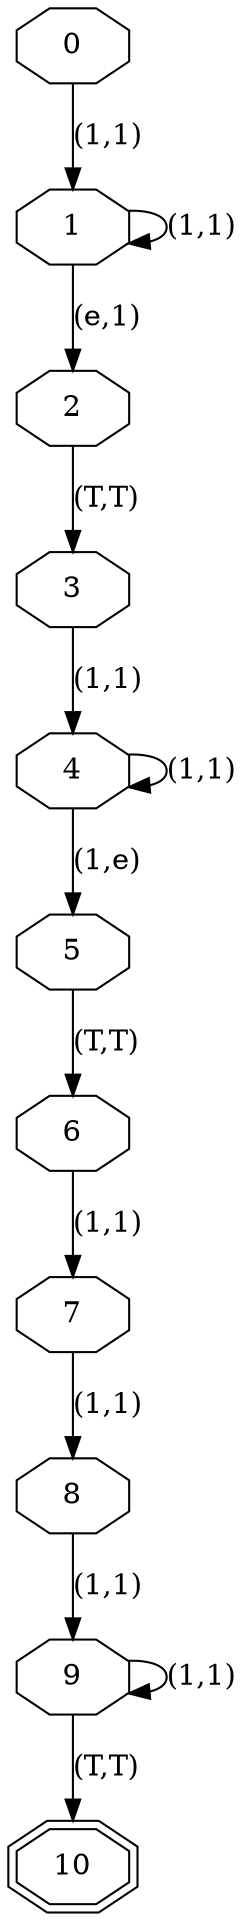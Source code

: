digraph g
{
9 [shape=octagon label="9"]
10 [shape=doubleoctagon label="10"]
9 -> 10 [label="(T,T)"]
9 [shape=doubleoctagon label="9"]
9 [shape=octagon label="9"]
9 -> 9 [label="(1,1)"]
7 [shape=octagon label="7"]
8 [shape=octagon label="8"]
7 -> 8 [label="(1,1)"]
6 [shape=octagon label="6"]
7 [shape=octagon label="7"]
6 -> 7 [label="(1,1)"]
5 [shape=octagon label="5"]
6 [shape=octagon label="6"]
5 -> 6 [label="(T,T)"]
4 [shape=octagon label="4"]
4 [shape=octagon label="4"]
4 -> 4 [label="(1,1)"]
4 [shape=octagon label="4"]
5 [shape=octagon label="5"]
4 -> 5 [label="(1,e)"]
3 [shape=octagon label="3"]
4 [shape=octagon label="4"]
3 -> 4 [label="(1,1)"]
2 [shape=octagon label="2"]
3 [shape=octagon label="3"]
2 -> 3 [label="(T,T)"]
1 [shape=octagon label="1"]
1 [shape=octagon label="1"]
1 -> 1 [label="(1,1)"]
8 [shape=octagon label="8"]
9 [shape=octagon label="9"]
8 -> 9 [label="(1,1)"]
1 [shape=octagon label="1"]
2 [shape=octagon label="2"]
1 -> 2 [label="(e,1)"]
0 [shape=octagon label="0"]
1 [shape=octagon label="1"]
0 -> 1 [label="(1,1)"]
}
